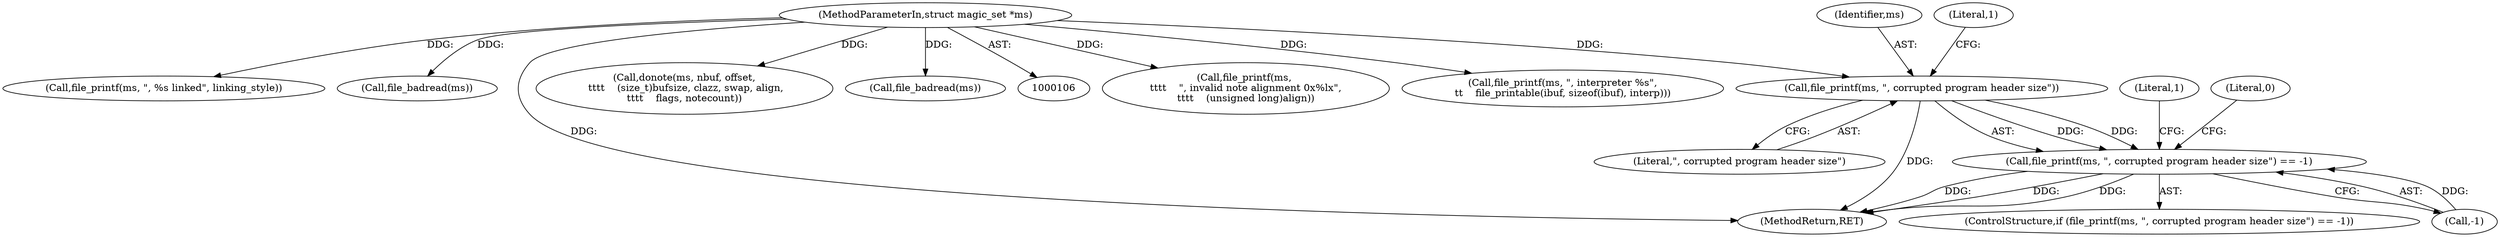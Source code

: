 digraph "0_file_ce90e05774dd77d86cfc8dfa6da57b32816841c4_4@pointer" {
"1000142" [label="(Call,file_printf(ms, \", corrupted program header size\"))"];
"1000107" [label="(MethodParameterIn,struct magic_set *ms)"];
"1000141" [label="(Call,file_printf(ms, \", corrupted program header size\") == -1)"];
"1000144" [label="(Literal,\", corrupted program header size\")"];
"1000209" [label="(Call,file_printf(ms, \n\t\t\t\t    \", invalid note alignment 0x%lx\",\n\t\t\t\t    (unsigned long)align))"];
"1000149" [label="(Literal,1)"];
"1000143" [label="(Identifier,ms)"];
"1000345" [label="(Call,file_printf(ms, \", interpreter %s\",\n\t\t    file_printable(ibuf, sizeof(ibuf), interp)))"];
"1000330" [label="(Call,file_printf(ms, \", %s linked\", linking_style))"];
"1000247" [label="(Call,file_badread(ms))"];
"1000360" [label="(MethodReturn,RET)"];
"1000107" [label="(MethodParameterIn,struct magic_set *ms)"];
"1000308" [label="(Call,donote(ms, nbuf, offset,\n \t\t\t\t    (size_t)bufsize, clazz, swap, align,\n\t\t\t\t    flags, notecount))"];
"1000146" [label="(Literal,1)"];
"1000142" [label="(Call,file_printf(ms, \", corrupted program header size\"))"];
"1000140" [label="(ControlStructure,if (file_printf(ms, \", corrupted program header size\") == -1))"];
"1000168" [label="(Call,file_badread(ms))"];
"1000145" [label="(Call,-1)"];
"1000141" [label="(Call,file_printf(ms, \", corrupted program header size\") == -1)"];
"1000151" [label="(Literal,0)"];
"1000142" -> "1000141"  [label="AST: "];
"1000142" -> "1000144"  [label="CFG: "];
"1000143" -> "1000142"  [label="AST: "];
"1000144" -> "1000142"  [label="AST: "];
"1000146" -> "1000142"  [label="CFG: "];
"1000142" -> "1000360"  [label="DDG: "];
"1000142" -> "1000141"  [label="DDG: "];
"1000142" -> "1000141"  [label="DDG: "];
"1000107" -> "1000142"  [label="DDG: "];
"1000107" -> "1000106"  [label="AST: "];
"1000107" -> "1000360"  [label="DDG: "];
"1000107" -> "1000168"  [label="DDG: "];
"1000107" -> "1000209"  [label="DDG: "];
"1000107" -> "1000247"  [label="DDG: "];
"1000107" -> "1000308"  [label="DDG: "];
"1000107" -> "1000330"  [label="DDG: "];
"1000107" -> "1000345"  [label="DDG: "];
"1000141" -> "1000140"  [label="AST: "];
"1000141" -> "1000145"  [label="CFG: "];
"1000145" -> "1000141"  [label="AST: "];
"1000149" -> "1000141"  [label="CFG: "];
"1000151" -> "1000141"  [label="CFG: "];
"1000141" -> "1000360"  [label="DDG: "];
"1000141" -> "1000360"  [label="DDG: "];
"1000141" -> "1000360"  [label="DDG: "];
"1000145" -> "1000141"  [label="DDG: "];
}
